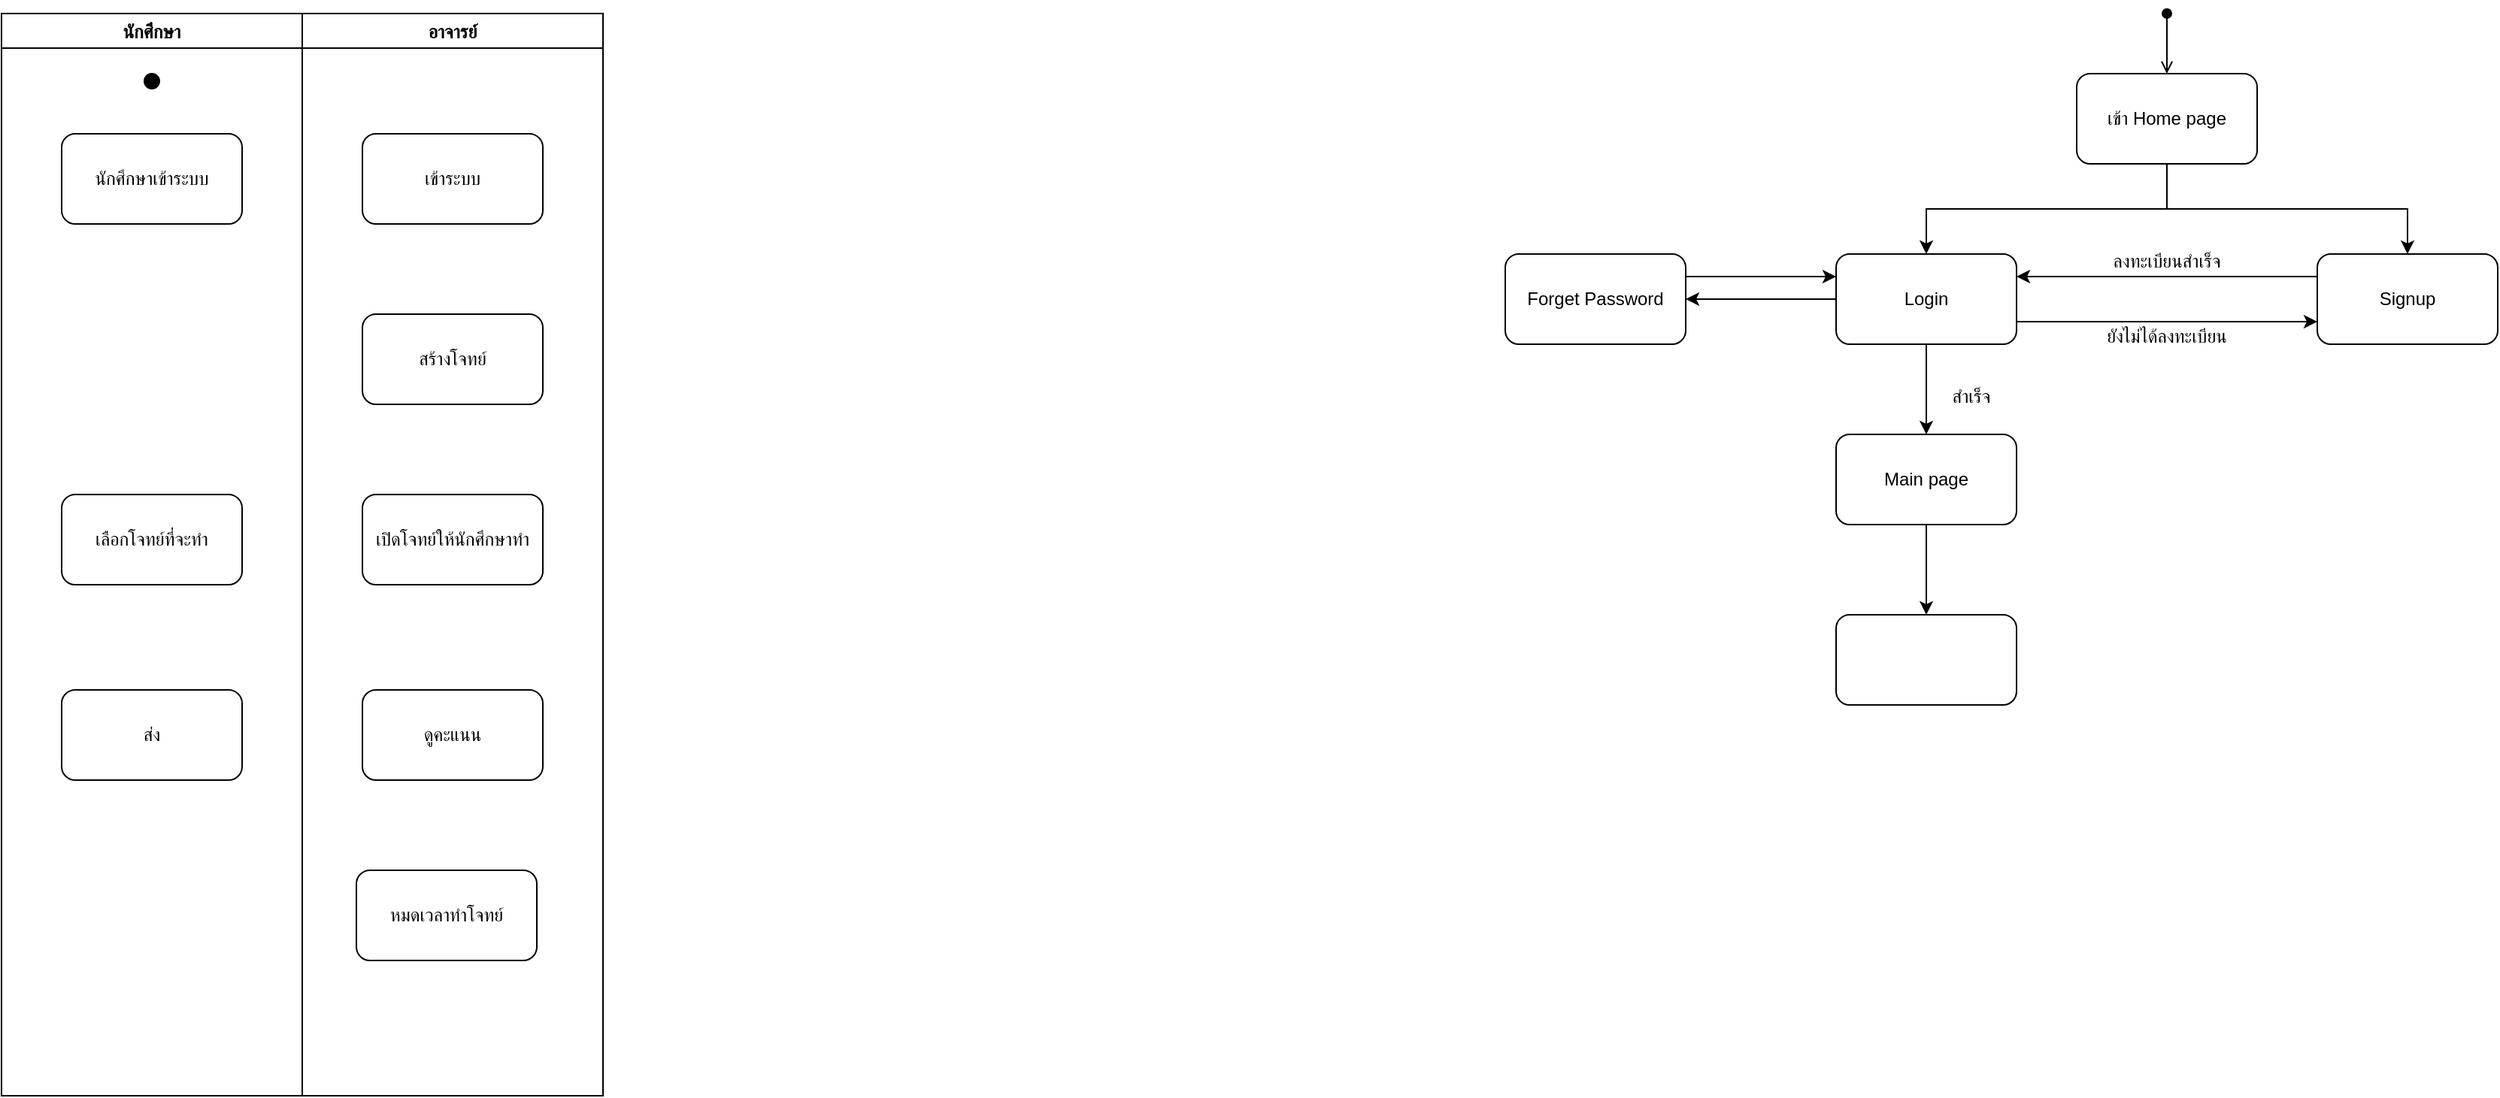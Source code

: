 <mxfile version="17.4.6" type="github">
  <diagram id="KJmeRo8XS6WreGLl0O58" name="Page-1">
    <mxGraphModel dx="2591" dy="794" grid="1" gridSize="10" guides="1" tooltips="1" connect="1" arrows="1" fold="1" page="1" pageScale="1" pageWidth="1169" pageHeight="827" math="0" shadow="0">
      <root>
        <mxCell id="0" />
        <mxCell id="1" parent="0" />
        <mxCell id="bY7UUS2bZ9zmFqtlnWKo-1" value="" style="endArrow=open;html=1;rounded=0;startArrow=oval;startFill=1;endFill=0;entryX=0.5;entryY=0;entryDx=0;entryDy=0;entryPerimeter=0;" edge="1" parent="1" target="bY7UUS2bZ9zmFqtlnWKo-2">
          <mxGeometry width="50" height="50" relative="1" as="geometry">
            <mxPoint x="560" y="40" as="sourcePoint" />
            <mxPoint x="560" y="80" as="targetPoint" />
          </mxGeometry>
        </mxCell>
        <mxCell id="bY7UUS2bZ9zmFqtlnWKo-2" value="เข้า Home page" style="rounded=1;whiteSpace=wrap;html=1;" vertex="1" parent="1">
          <mxGeometry x="500" y="80" width="120" height="60" as="geometry" />
        </mxCell>
        <mxCell id="bY7UUS2bZ9zmFqtlnWKo-3" value="" style="endArrow=classic;html=1;rounded=0;exitX=0.5;exitY=1;exitDx=0;exitDy=0;" edge="1" parent="1" source="bY7UUS2bZ9zmFqtlnWKo-2">
          <mxGeometry width="50" height="50" relative="1" as="geometry">
            <mxPoint x="630" y="190" as="sourcePoint" />
            <mxPoint x="400" y="200" as="targetPoint" />
            <Array as="points">
              <mxPoint x="560" y="170" />
              <mxPoint x="400" y="170" />
            </Array>
          </mxGeometry>
        </mxCell>
        <mxCell id="bY7UUS2bZ9zmFqtlnWKo-4" value="" style="endArrow=classic;html=1;rounded=0;" edge="1" parent="1">
          <mxGeometry width="50" height="50" relative="1" as="geometry">
            <mxPoint x="560" y="140" as="sourcePoint" />
            <mxPoint x="720" y="200" as="targetPoint" />
            <Array as="points">
              <mxPoint x="560" y="170" />
              <mxPoint x="720" y="170" />
            </Array>
          </mxGeometry>
        </mxCell>
        <mxCell id="bY7UUS2bZ9zmFqtlnWKo-5" value="Login" style="rounded=1;whiteSpace=wrap;html=1;" vertex="1" parent="1">
          <mxGeometry x="340" y="200" width="120" height="60" as="geometry" />
        </mxCell>
        <mxCell id="bY7UUS2bZ9zmFqtlnWKo-6" value="Signup" style="rounded=1;whiteSpace=wrap;html=1;" vertex="1" parent="1">
          <mxGeometry x="660" y="200" width="120" height="60" as="geometry" />
        </mxCell>
        <mxCell id="bY7UUS2bZ9zmFqtlnWKo-7" value="" style="endArrow=classic;html=1;rounded=0;exitX=0.5;exitY=1;exitDx=0;exitDy=0;" edge="1" parent="1" source="bY7UUS2bZ9zmFqtlnWKo-5">
          <mxGeometry width="50" height="50" relative="1" as="geometry">
            <mxPoint x="600" y="210" as="sourcePoint" />
            <mxPoint x="400" y="320" as="targetPoint" />
          </mxGeometry>
        </mxCell>
        <mxCell id="bY7UUS2bZ9zmFqtlnWKo-8" value="Main page" style="rounded=1;whiteSpace=wrap;html=1;" vertex="1" parent="1">
          <mxGeometry x="340" y="320" width="120" height="60" as="geometry" />
        </mxCell>
        <mxCell id="bY7UUS2bZ9zmFqtlnWKo-9" value="" style="endArrow=classic;html=1;rounded=0;exitX=0;exitY=0.25;exitDx=0;exitDy=0;entryX=1;entryY=0.25;entryDx=0;entryDy=0;" edge="1" parent="1" source="bY7UUS2bZ9zmFqtlnWKo-6" target="bY7UUS2bZ9zmFqtlnWKo-5">
          <mxGeometry width="50" height="50" relative="1" as="geometry">
            <mxPoint x="600" y="210" as="sourcePoint" />
            <mxPoint x="720" y="320" as="targetPoint" />
          </mxGeometry>
        </mxCell>
        <mxCell id="bY7UUS2bZ9zmFqtlnWKo-11" value="ลงทะเบียนสำเร็จ" style="text;html=1;strokeColor=none;fillColor=none;align=center;verticalAlign=middle;whiteSpace=wrap;rounded=0;" vertex="1" parent="1">
          <mxGeometry x="510" y="190" width="100" height="30" as="geometry" />
        </mxCell>
        <mxCell id="bY7UUS2bZ9zmFqtlnWKo-12" value="Forget Password" style="rounded=1;whiteSpace=wrap;html=1;" vertex="1" parent="1">
          <mxGeometry x="120" y="200" width="120" height="60" as="geometry" />
        </mxCell>
        <mxCell id="bY7UUS2bZ9zmFqtlnWKo-13" value="สำเร็จ" style="text;html=1;strokeColor=none;fillColor=none;align=center;verticalAlign=middle;whiteSpace=wrap;rounded=0;" vertex="1" parent="1">
          <mxGeometry x="400" y="280" width="60" height="30" as="geometry" />
        </mxCell>
        <mxCell id="bY7UUS2bZ9zmFqtlnWKo-14" value="" style="endArrow=classic;html=1;rounded=0;exitX=0;exitY=0.5;exitDx=0;exitDy=0;entryX=1;entryY=0.5;entryDx=0;entryDy=0;" edge="1" parent="1" source="bY7UUS2bZ9zmFqtlnWKo-5" target="bY7UUS2bZ9zmFqtlnWKo-12">
          <mxGeometry width="50" height="50" relative="1" as="geometry">
            <mxPoint x="490" y="330" as="sourcePoint" />
            <mxPoint x="540" y="280" as="targetPoint" />
          </mxGeometry>
        </mxCell>
        <mxCell id="bY7UUS2bZ9zmFqtlnWKo-16" value="" style="endArrow=classic;html=1;rounded=0;entryX=0;entryY=0.75;entryDx=0;entryDy=0;exitX=1;exitY=0.75;exitDx=0;exitDy=0;" edge="1" parent="1" source="bY7UUS2bZ9zmFqtlnWKo-5" target="bY7UUS2bZ9zmFqtlnWKo-6">
          <mxGeometry width="50" height="50" relative="1" as="geometry">
            <mxPoint x="410" y="320" as="sourcePoint" />
            <mxPoint x="460" y="270" as="targetPoint" />
          </mxGeometry>
        </mxCell>
        <mxCell id="bY7UUS2bZ9zmFqtlnWKo-17" value="ยังไม่ได้ลงทะเบียน" style="text;html=1;strokeColor=none;fillColor=none;align=center;verticalAlign=middle;whiteSpace=wrap;rounded=0;" vertex="1" parent="1">
          <mxGeometry x="510" y="240" width="100" height="30" as="geometry" />
        </mxCell>
        <mxCell id="bY7UUS2bZ9zmFqtlnWKo-18" value="" style="endArrow=classic;html=1;rounded=0;exitX=1;exitY=0.25;exitDx=0;exitDy=0;entryX=0;entryY=0.25;entryDx=0;entryDy=0;" edge="1" parent="1" source="bY7UUS2bZ9zmFqtlnWKo-12" target="bY7UUS2bZ9zmFqtlnWKo-5">
          <mxGeometry width="50" height="50" relative="1" as="geometry">
            <mxPoint x="410" y="310" as="sourcePoint" />
            <mxPoint x="460" y="260" as="targetPoint" />
          </mxGeometry>
        </mxCell>
        <mxCell id="bY7UUS2bZ9zmFqtlnWKo-19" value="" style="rounded=1;whiteSpace=wrap;html=1;" vertex="1" parent="1">
          <mxGeometry x="340" y="440" width="120" height="60" as="geometry" />
        </mxCell>
        <mxCell id="bY7UUS2bZ9zmFqtlnWKo-20" value="" style="endArrow=classic;html=1;rounded=0;exitX=0.5;exitY=1;exitDx=0;exitDy=0;entryX=0.5;entryY=0;entryDx=0;entryDy=0;" edge="1" parent="1" source="bY7UUS2bZ9zmFqtlnWKo-8" target="bY7UUS2bZ9zmFqtlnWKo-19">
          <mxGeometry width="50" height="50" relative="1" as="geometry">
            <mxPoint x="410" y="380" as="sourcePoint" />
            <mxPoint x="460" y="330" as="targetPoint" />
          </mxGeometry>
        </mxCell>
        <mxCell id="bY7UUS2bZ9zmFqtlnWKo-29" value="" style="group" vertex="1" connectable="0" parent="1">
          <mxGeometry x="-880" y="40" width="400" height="720" as="geometry" />
        </mxCell>
        <mxCell id="bY7UUS2bZ9zmFqtlnWKo-23" value="นักศึกษา" style="swimlane;verticalAlign=middle;" vertex="1" parent="bY7UUS2bZ9zmFqtlnWKo-29">
          <mxGeometry width="200" height="720" as="geometry" />
        </mxCell>
        <mxCell id="bY7UUS2bZ9zmFqtlnWKo-30" value="" style="ellipse;whiteSpace=wrap;html=1;aspect=fixed;fillColor=#000000;" vertex="1" parent="bY7UUS2bZ9zmFqtlnWKo-23">
          <mxGeometry x="95" y="40" width="10" height="10" as="geometry" />
        </mxCell>
        <mxCell id="bY7UUS2bZ9zmFqtlnWKo-32" value="นักศึกษาเข้าระบบ" style="rounded=1;whiteSpace=wrap;html=1;fillColor=#FFFFFF;" vertex="1" parent="bY7UUS2bZ9zmFqtlnWKo-23">
          <mxGeometry x="40" y="80" width="120" height="60" as="geometry" />
        </mxCell>
        <mxCell id="bY7UUS2bZ9zmFqtlnWKo-36" value="เลือกโจทย์ที่จะทำ" style="rounded=1;whiteSpace=wrap;html=1;fillColor=#FFFFFF;" vertex="1" parent="bY7UUS2bZ9zmFqtlnWKo-23">
          <mxGeometry x="40" y="320" width="120" height="60" as="geometry" />
        </mxCell>
        <mxCell id="bY7UUS2bZ9zmFqtlnWKo-37" value="ส่ง" style="rounded=1;whiteSpace=wrap;html=1;fillColor=#FFFFFF;" vertex="1" parent="bY7UUS2bZ9zmFqtlnWKo-23">
          <mxGeometry x="40" y="450" width="120" height="60" as="geometry" />
        </mxCell>
        <mxCell id="bY7UUS2bZ9zmFqtlnWKo-26" value="อาจารย์" style="swimlane;" vertex="1" parent="bY7UUS2bZ9zmFqtlnWKo-29">
          <mxGeometry x="200" width="200" height="720" as="geometry">
            <mxRectangle x="200" width="70" height="23" as="alternateBounds" />
          </mxGeometry>
        </mxCell>
        <mxCell id="bY7UUS2bZ9zmFqtlnWKo-33" value="&lt;span&gt;เข้าระบบ&lt;/span&gt;" style="rounded=1;whiteSpace=wrap;html=1;fillColor=#FFFFFF;" vertex="1" parent="bY7UUS2bZ9zmFqtlnWKo-26">
          <mxGeometry x="40" y="80" width="120" height="60" as="geometry" />
        </mxCell>
        <mxCell id="bY7UUS2bZ9zmFqtlnWKo-35" value="สร้างโจทย์" style="rounded=1;whiteSpace=wrap;html=1;fillColor=#FFFFFF;" vertex="1" parent="bY7UUS2bZ9zmFqtlnWKo-26">
          <mxGeometry x="40" y="200" width="120" height="60" as="geometry" />
        </mxCell>
        <mxCell id="bY7UUS2bZ9zmFqtlnWKo-34" value="เปิดโจทย์ให้นักศึกษาทำ" style="rounded=1;whiteSpace=wrap;html=1;fillColor=#FFFFFF;" vertex="1" parent="bY7UUS2bZ9zmFqtlnWKo-26">
          <mxGeometry x="40" y="320" width="120" height="60" as="geometry" />
        </mxCell>
        <mxCell id="bY7UUS2bZ9zmFqtlnWKo-40" value="หมดเวลาทำโจทย์" style="rounded=1;whiteSpace=wrap;html=1;fillColor=#FFFFFF;" vertex="1" parent="bY7UUS2bZ9zmFqtlnWKo-26">
          <mxGeometry x="36" y="570" width="120" height="60" as="geometry" />
        </mxCell>
        <mxCell id="bY7UUS2bZ9zmFqtlnWKo-39" value="ดูคะแนน" style="rounded=1;whiteSpace=wrap;html=1;fillColor=#FFFFFF;" vertex="1" parent="bY7UUS2bZ9zmFqtlnWKo-26">
          <mxGeometry x="40" y="450" width="120" height="60" as="geometry" />
        </mxCell>
      </root>
    </mxGraphModel>
  </diagram>
</mxfile>
